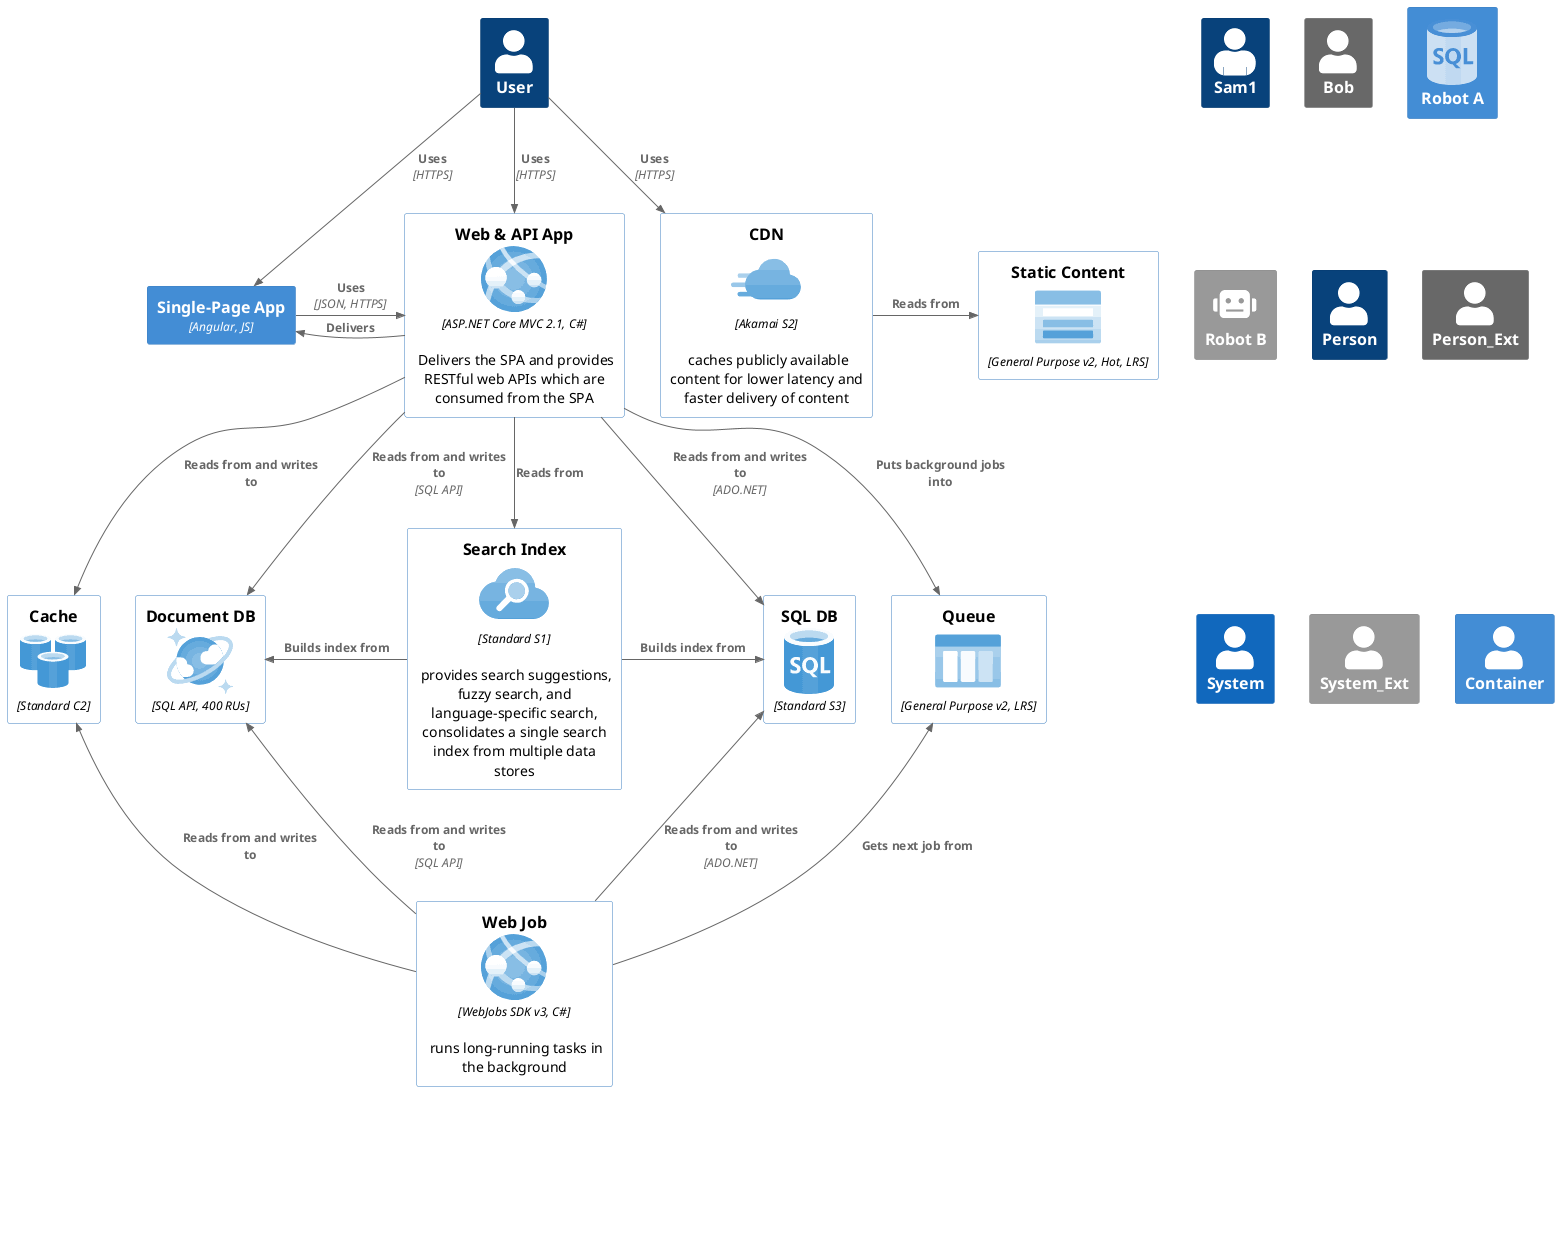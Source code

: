 @startuml
!pragma revision 1

!include <C4/C4_Container>
!include <azure/AzureCommon>
!include <azure/AzureC4Integration>
!include <azure/Databases/AzureRedisCache>
!include <azure/Databases/AzureCosmosDb>
!include <azure/Databases/AzureSqlDatabase>
!include <azure/Web/AzureWebApp>
!include <azure/Web/AzureCDN>
!include <azure/Web/AzureSearch>
!include <azure/Storage/AzureBlobStorage>
!include <azure/Storage/AzureQueueStorage>

' !$ICONURL = "https://raw.githubusercontent.com/tupadr3/plantuml-icon-font-sprites/v3.0.0/icons"
' !include $ICONURL/common.puml
' !include $ICONURL/devicons/mysql.puml
' !include $ICONURL/font-awesome/database.puml
' !include $ICONURL/font-awesome-5/database.puml

' <prefix>_<name>(alias)
' <prefix>_<name>(alias,label)
' <prefix>_<name>(alias,label,shape)
' <prefix>_<name>(alias,label,shape,color)
' DEV_MYSQL(db1)
' DEV_MYSQL(db2,label of db2)
' DEV_MYSQL(db3,label of db3,database)
' DEV_MYSQL(db4,label of db4,database,red) #DeepSkyBlue
' FA5_DATABASE(db5,LIVE,database,white) #RoyalBlue


Person(pB, "Sam1", $sprite="person2")
Person_Ext(pA, "Bob", $sprite="person")

Container(robB, "Robot A", $sprite="AzureSqlDatabase")
System_Ext(robA, "Robot B", $sprite="robot")



Person(p1, "Person", $sprite="person")
Person_Ext(p2, "Person_Ext", $sprite="person")
System(p3, "System", $sprite="person")
System_Ext(p4, "System_Ext", $sprite="person")
Container(p5, "Container", $sprite="person")
' Relationship(p6, "Relationship", $sprite="person")
' Boundary(p7, "Boundary", $sprite="person")
' System_Boundary(p8, "System_Boundary", $sprite="person")


SHOW_LEGEND()



LAYOUT_WITH_LEGEND()

Person(user, "User")

Container(spa, "Single-Page App", "Angular, JS")
AzureWebApp(webApp, "Web & API App", "ASP.NET Core MVC 2.1, C#", "Delivers the SPA and provides RESTful web APIs which are consumed from the SPA")
AzureCDN(cdn, "CDN", "Akamai S2", "caches publicly available content for lower latency and faster delivery of content")

AzureBlobStorage(staticBlobStorage, "Static Content", "General Purpose v2, Hot, LRS")

AzureQueueStorage(queue, "Queue", "General Purpose v2, LRS")
AzureSearch(search, "Search Index", "Standard S1", "provides search suggestions, fuzzy search, and language-specific search, consolidates a single search index from multiple data stores")
AzureRedisCache(redisCache, "Cache", "Standard C2")

AzureCosmosDb(cosmosDb, "Document DB", "SQL API, 400 RUs")
AzureSqlDatabase(sqlDb, "SQL DB", "Standard S3")

AzureWebApp(webJob, "Web Job", "WebJobs SDK v3, C#", "runs long-running tasks in the background")

Rel_R(user, spa, "Uses", "HTTPS")
Rel(user, webApp, "Uses", "HTTPS")
Rel(user, cdn, "Uses", "HTTPS")

Rel_Neighbor(spa, webApp, "Uses", "JSON, HTTPS")
Rel_Back_Neighbor(spa, webApp, "Delivers")

Rel_Neighbor(cdn, staticBlobStorage, "Reads from")

Rel(webApp, queue, "Puts background jobs into")
Rel(webApp, sqlDb, "Reads from and writes to", "ADO.NET")
Rel(webApp, cosmosDb, "Reads from and writes to", "SQL API")
Rel(webApp, redisCache, "Reads from and writes to")
Rel(webApp, search, "Reads from")

Rel_U(webJob, queue, "Gets next job from")
Rel_U(webJob, sqlDb, "Reads from and writes to", "ADO.NET")
Rel_U(webJob, cosmosDb, "Reads from and writes to", "SQL API")
Rel_U(webJob, redisCache, "Reads from and writes to")

Rel_Back_Neighbor(cosmosDb, search, "Builds index from")
Rel_Neighbor(search, sqlDb, "Builds index from")

Lay_D(search, webJob)

@enduml